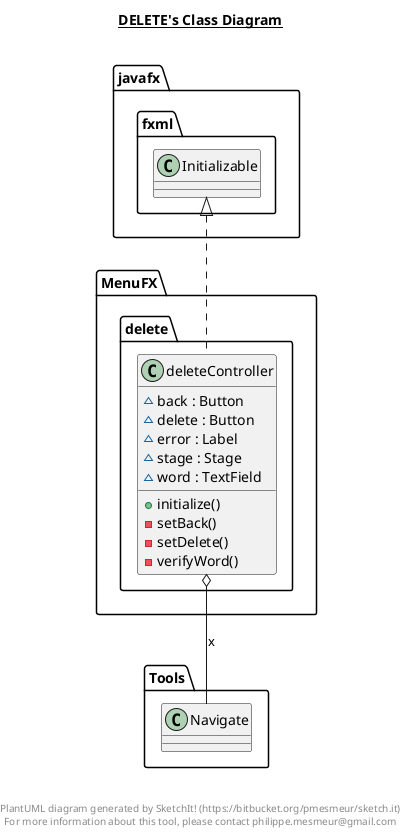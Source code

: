 @startuml

title __DELETE's Class Diagram__\n

  namespace MenuFX {
    namespace delete {
      class MenuFX.delete.deleteController {
          ~ back : Button
          ~ delete : Button
          ~ error : Label
          ~ stage : Stage
          ~ word : TextField
          + initialize()
          - setBack()
          - setDelete()
          - verifyWord()
      }
    }
  }
  

  MenuFX.delete.deleteController .up.|> javafx.fxml.Initializable
  MenuFX.delete.deleteController o-- Tools.Navigate : x


right footer


PlantUML diagram generated by SketchIt! (https://bitbucket.org/pmesmeur/sketch.it)
For more information about this tool, please contact philippe.mesmeur@gmail.com
endfooter

@enduml
